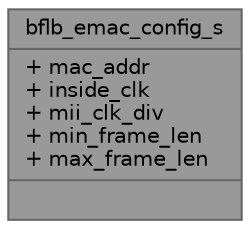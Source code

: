 digraph "bflb_emac_config_s"
{
 // LATEX_PDF_SIZE
  bgcolor="transparent";
  edge [fontname=Helvetica,fontsize=10,labelfontname=Helvetica,labelfontsize=10];
  node [fontname=Helvetica,fontsize=10,shape=box,height=0.2,width=0.4];
  Node1 [shape=record,label="{bflb_emac_config_s\n|+ mac_addr\l+ inside_clk\l+ mii_clk_div\l+ min_frame_len\l+ max_frame_len\l|}",height=0.2,width=0.4,color="gray40", fillcolor="grey60", style="filled", fontcolor="black",tooltip="EMAC configuration structure"];
}
